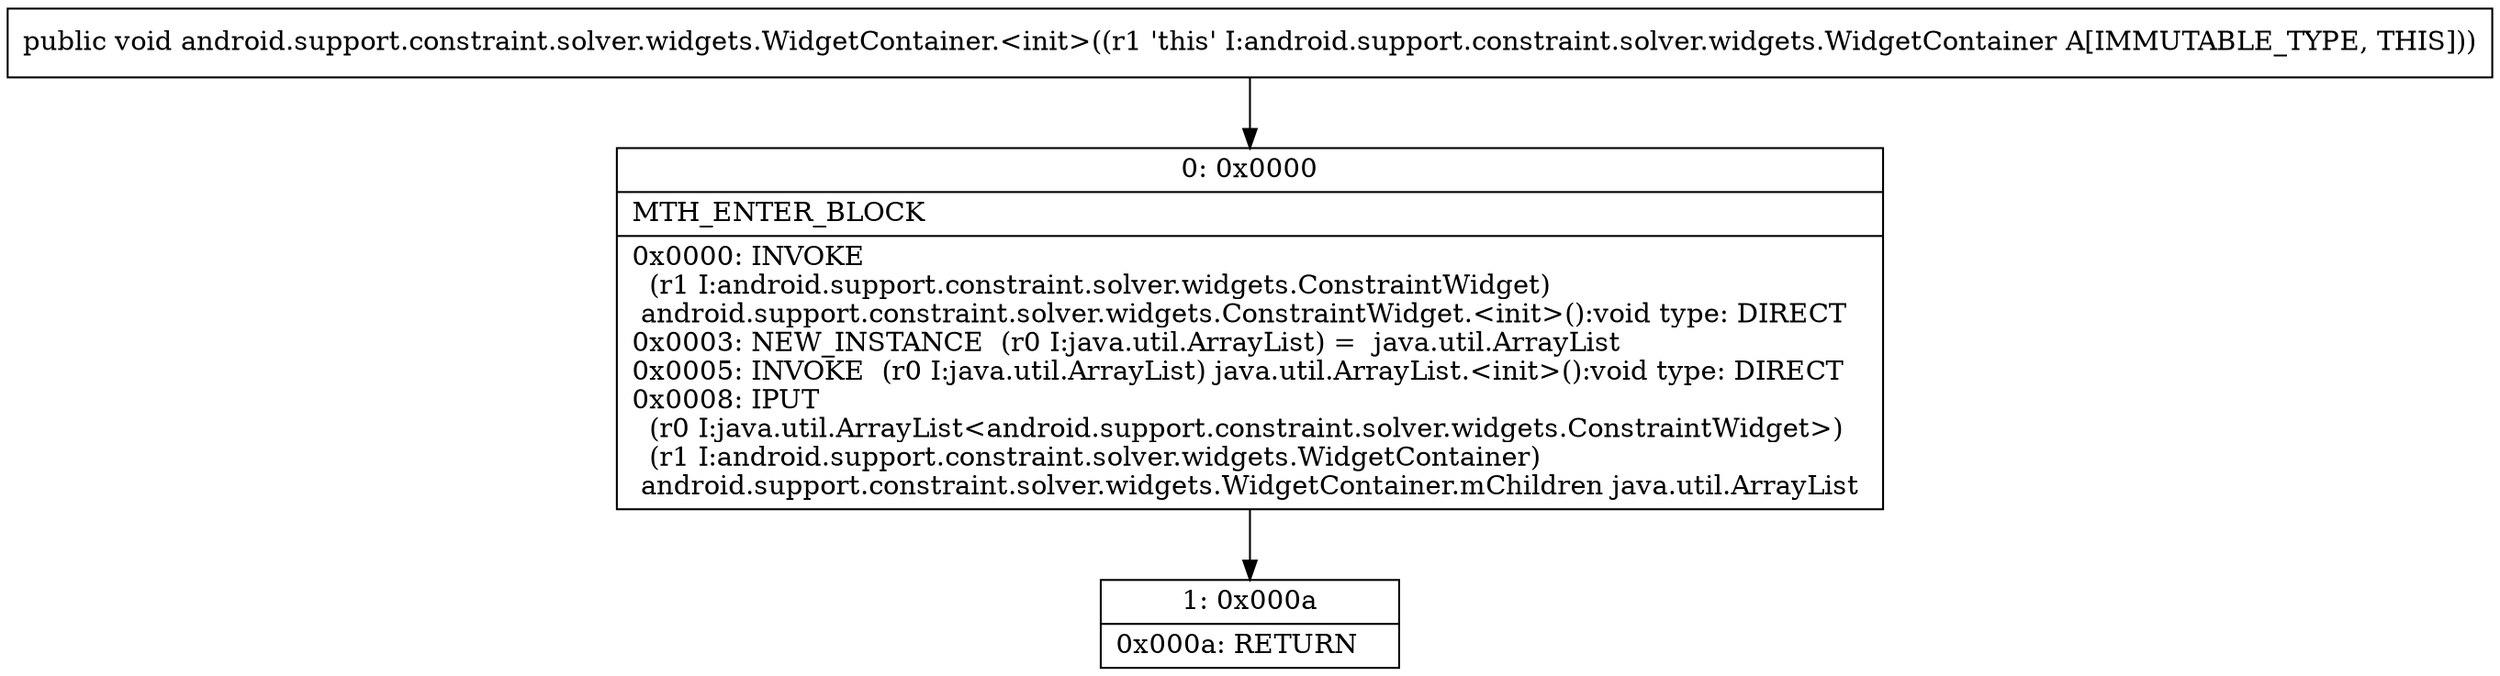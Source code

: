 digraph "CFG forandroid.support.constraint.solver.widgets.WidgetContainer.\<init\>()V" {
Node_0 [shape=record,label="{0\:\ 0x0000|MTH_ENTER_BLOCK\l|0x0000: INVOKE  \l  (r1 I:android.support.constraint.solver.widgets.ConstraintWidget)\l android.support.constraint.solver.widgets.ConstraintWidget.\<init\>():void type: DIRECT \l0x0003: NEW_INSTANCE  (r0 I:java.util.ArrayList) =  java.util.ArrayList \l0x0005: INVOKE  (r0 I:java.util.ArrayList) java.util.ArrayList.\<init\>():void type: DIRECT \l0x0008: IPUT  \l  (r0 I:java.util.ArrayList\<android.support.constraint.solver.widgets.ConstraintWidget\>)\l  (r1 I:android.support.constraint.solver.widgets.WidgetContainer)\l android.support.constraint.solver.widgets.WidgetContainer.mChildren java.util.ArrayList \l}"];
Node_1 [shape=record,label="{1\:\ 0x000a|0x000a: RETURN   \l}"];
MethodNode[shape=record,label="{public void android.support.constraint.solver.widgets.WidgetContainer.\<init\>((r1 'this' I:android.support.constraint.solver.widgets.WidgetContainer A[IMMUTABLE_TYPE, THIS])) }"];
MethodNode -> Node_0;
Node_0 -> Node_1;
}

